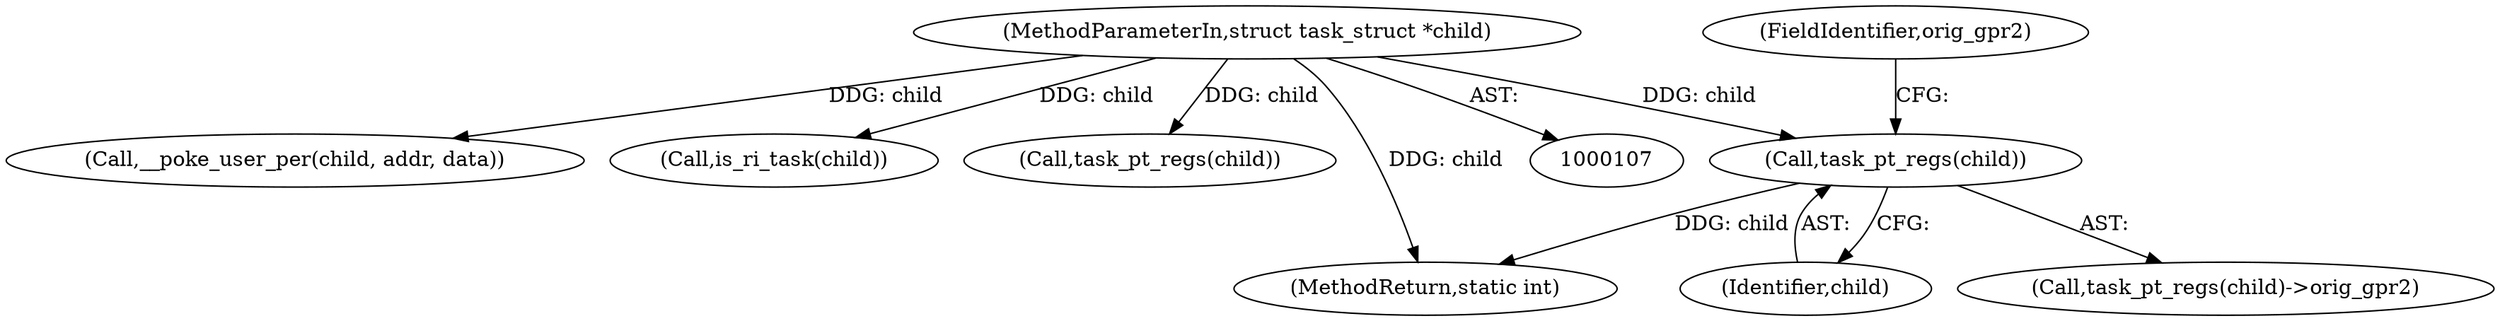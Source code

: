 digraph "0_linux_dab6cf55f81a6e16b8147aed9a843e1691dcd318@pointer" {
"1000271" [label="(Call,task_pt_regs(child))"];
"1000108" [label="(MethodParameterIn,struct task_struct *child)"];
"1000272" [label="(Identifier,child)"];
"1000386" [label="(Call,__poke_user_per(child, addr, data))"];
"1000150" [label="(Call,is_ri_task(child))"];
"1000184" [label="(Call,task_pt_regs(child))"];
"1000271" [label="(Call,task_pt_regs(child))"];
"1000273" [label="(FieldIdentifier,orig_gpr2)"];
"1000108" [label="(MethodParameterIn,struct task_struct *child)"];
"1000392" [label="(MethodReturn,static int)"];
"1000270" [label="(Call,task_pt_regs(child)->orig_gpr2)"];
"1000271" -> "1000270"  [label="AST: "];
"1000271" -> "1000272"  [label="CFG: "];
"1000272" -> "1000271"  [label="AST: "];
"1000273" -> "1000271"  [label="CFG: "];
"1000271" -> "1000392"  [label="DDG: child"];
"1000108" -> "1000271"  [label="DDG: child"];
"1000108" -> "1000107"  [label="AST: "];
"1000108" -> "1000392"  [label="DDG: child"];
"1000108" -> "1000150"  [label="DDG: child"];
"1000108" -> "1000184"  [label="DDG: child"];
"1000108" -> "1000386"  [label="DDG: child"];
}
